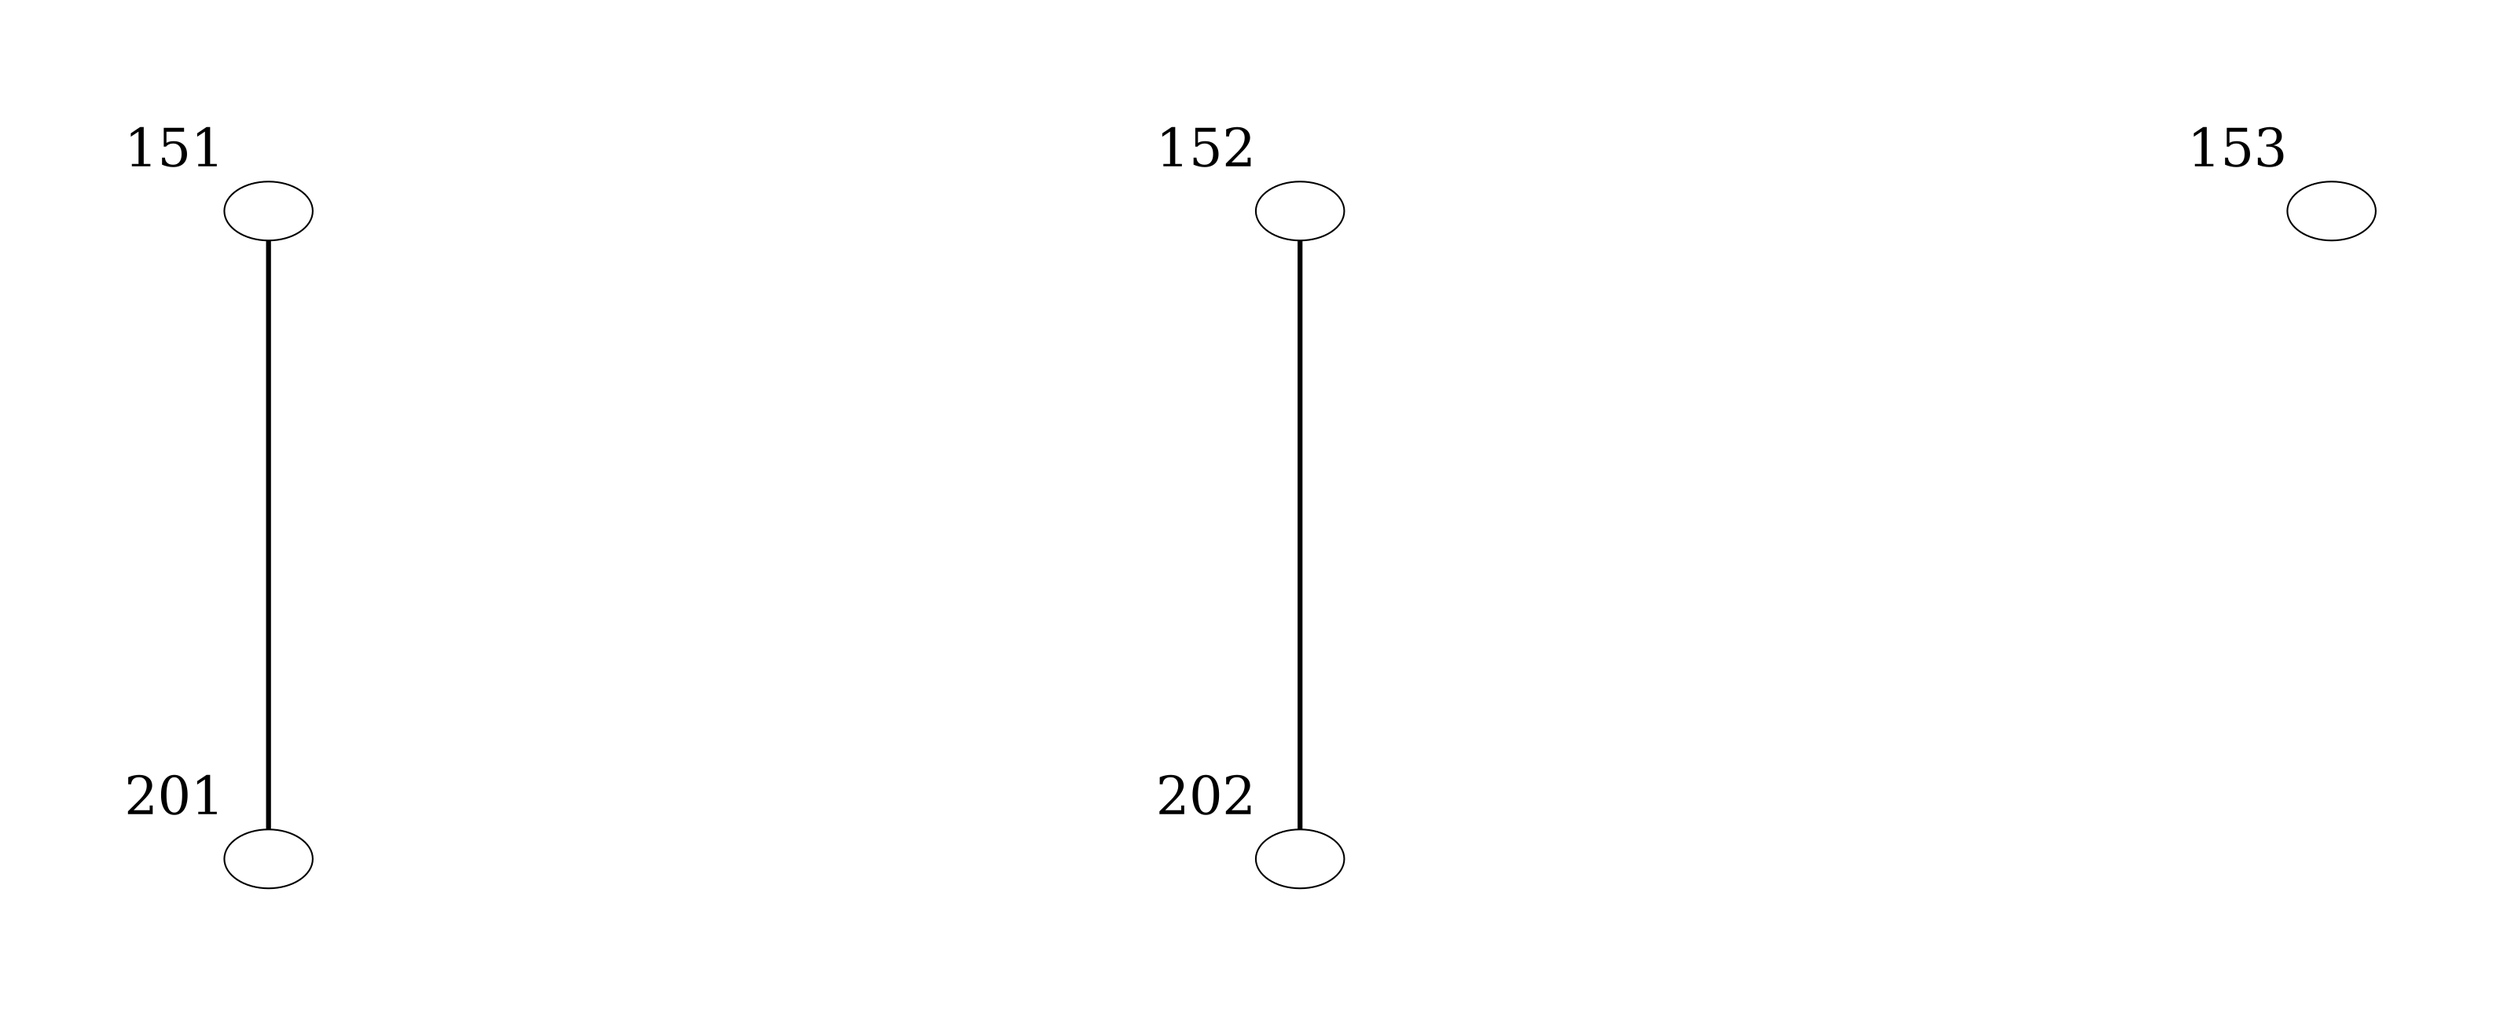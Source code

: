 digraph G {
            graph [splines=ortho, nodesep=8 ranksep=5 margin=1];
            edge [arrowhead=none,arrowtail=none ];

            forcelabels=true;		{ rank=same 151 152 153 ;}
{ rank=same 201 202 ;}
		151[ xlabel="151" fontsize=32 label="" ];
		152[ xlabel="152" fontsize=32 label="" ];
		153[ xlabel="153" fontsize=32 label="" ];
		201[ xlabel="201" fontsize=32 label="" ];
		202[ xlabel="202" fontsize=32 label="" ];
		151 -> 201 [penwidth=3 shape=none ] ;
		152 -> 202 [penwidth=3 shape=none ] ;

}